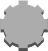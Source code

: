 <?xml version="1.0" encoding="UTF-8"?>
<dia:diagram xmlns:dia="http://www.lysator.liu.se/~alla/dia/">
  <dia:layer name="Fondo" visible="true" active="true">
    <dia:group>
      <dia:group>
        <dia:object type="Standard - Beziergon" version="0" id="O0">
          <dia:attribute name="obj_pos">
            <dia:point val="3.654,2.733"/>
          </dia:attribute>
          <dia:attribute name="obj_bb">
            <dia:rectangle val="1.344,1.541;3.656,3.668"/>
          </dia:attribute>
          <dia:attribute name="bez_points">
            <dia:point val="3.654,2.733"/>
            <dia:point val="3.654,2.115"/>
            <dia:point val="3.654,2.733"/>
            <dia:point val="3.654,2.115"/>
            <dia:point val="3.473,2.261"/>
            <dia:point val="3.654,2.115"/>
            <dia:point val="3.473,2.261"/>
            <dia:point val="3.448,2.167"/>
            <dia:point val="3.395,2.038"/>
            <dia:point val="3.32,1.927"/>
            <dia:point val="3.446,1.822"/>
            <dia:point val="3.32,1.927"/>
            <dia:point val="3.446,1.822"/>
            <dia:point val="3.446,1.676"/>
            <dia:point val="3.446,1.822"/>
            <dia:point val="3.446,1.676"/>
            <dia:point val="3.039,1.689"/>
            <dia:point val="3.446,1.676"/>
            <dia:point val="3.039,1.689"/>
            <dia:point val="2.927,1.614"/>
            <dia:point val="2.816,1.566"/>
            <dia:point val="2.655,1.541"/>
            <dia:point val="2.246,1.546"/>
            <dia:point val="2.655,1.541"/>
            <dia:point val="2.246,1.546"/>
            <dia:point val="2.151,1.572"/>
            <dia:point val="2.019,1.622"/>
            <dia:point val="1.916,1.689"/>
            <dia:point val="1.531,1.696"/>
            <dia:point val="1.916,1.689"/>
            <dia:point val="1.531,1.696"/>
            <dia:point val="1.531,1.842"/>
            <dia:point val="1.531,1.696"/>
            <dia:point val="1.531,1.842"/>
            <dia:point val="1.651,1.919"/>
            <dia:point val="1.531,1.842"/>
            <dia:point val="1.651,1.919"/>
            <dia:point val="1.573,2.032"/>
            <dia:point val="1.519,2.167"/>
            <dia:point val="1.493,2.261"/>
            <dia:point val="1.344,2.115"/>
            <dia:point val="1.493,2.261"/>
            <dia:point val="1.344,2.115"/>
            <dia:point val="1.344,2.733"/>
            <dia:point val="1.344,2.115"/>
            <dia:point val="1.344,2.733"/>
            <dia:point val="1.498,2.733"/>
            <dia:point val="1.344,2.733"/>
            <dia:point val="1.498,2.733"/>
            <dia:point val="1.524,2.856"/>
            <dia:point val="1.576,2.979"/>
            <dia:point val="1.647,3.084"/>
            <dia:point val="1.52,3.064"/>
            <dia:point val="1.647,3.084"/>
            <dia:point val="1.52,3.064"/>
            <dia:point val="1.52,3.21"/>
            <dia:point val="1.52,3.064"/>
            <dia:point val="1.52,3.21"/>
            <dia:point val="1.796,3.483"/>
            <dia:point val="1.52,3.21"/>
            <dia:point val="1.796,3.483"/>
            <dia:point val="1.907,3.357"/>
            <dia:point val="1.796,3.483"/>
            <dia:point val="1.907,3.357"/>
            <dia:point val="2.013,3.427"/>
            <dia:point val="2.151,3.478"/>
            <dia:point val="2.246,3.505"/>
            <dia:point val="2.246,3.668"/>
            <dia:point val="2.246,3.505"/>
            <dia:point val="2.246,3.668"/>
            <dia:point val="2.655,3.668"/>
            <dia:point val="2.246,3.668"/>
            <dia:point val="2.655,3.668"/>
            <dia:point val="2.655,3.51"/>
            <dia:point val="2.655,3.668"/>
            <dia:point val="2.655,3.51"/>
            <dia:point val="2.816,3.484"/>
            <dia:point val="2.933,3.429"/>
            <dia:point val="3.047,3.351"/>
            <dia:point val="3.182,3.482"/>
            <dia:point val="3.047,3.351"/>
            <dia:point val="3.182,3.482"/>
            <dia:point val="3.459,3.209"/>
            <dia:point val="3.182,3.482"/>
            <dia:point val="3.459,3.209"/>
            <dia:point val="3.459,3.063"/>
            <dia:point val="3.459,3.209"/>
            <dia:point val="3.459,3.063"/>
            <dia:point val="3.324,3.076"/>
            <dia:point val="3.459,3.063"/>
            <dia:point val="3.324,3.076"/>
            <dia:point val="3.393,2.973"/>
            <dia:point val="3.443,2.79"/>
            <dia:point val="3.469,2.733"/>
            <dia:point val="3.656,2.732"/>
            <dia:point val="3.469,2.733"/>
            <dia:point val="3.656,2.732"/>
            <dia:point val="3.654,2.733"/>
            <dia:point val="3.656,2.732"/>
          </dia:attribute>
          <dia:attribute name="corner_types">
            <dia:enum val="-1030576392"/>
            <dia:enum val="0"/>
            <dia:enum val="0"/>
            <dia:enum val="0"/>
            <dia:enum val="0"/>
            <dia:enum val="0"/>
            <dia:enum val="0"/>
            <dia:enum val="0"/>
            <dia:enum val="0"/>
            <dia:enum val="0"/>
            <dia:enum val="0"/>
            <dia:enum val="0"/>
            <dia:enum val="0"/>
            <dia:enum val="0"/>
            <dia:enum val="0"/>
            <dia:enum val="0"/>
            <dia:enum val="0"/>
            <dia:enum val="0"/>
            <dia:enum val="0"/>
            <dia:enum val="0"/>
            <dia:enum val="0"/>
            <dia:enum val="0"/>
            <dia:enum val="0"/>
            <dia:enum val="0"/>
            <dia:enum val="0"/>
            <dia:enum val="0"/>
            <dia:enum val="0"/>
            <dia:enum val="0"/>
            <dia:enum val="0"/>
            <dia:enum val="0"/>
            <dia:enum val="0"/>
            <dia:enum val="0"/>
            <dia:enum val="0"/>
            <dia:enum val="0"/>
          </dia:attribute>
          <dia:attribute name="line_color">
            <dia:color val="#4f4f4f"/>
          </dia:attribute>
          <dia:attribute name="line_width">
            <dia:real val="0"/>
          </dia:attribute>
          <dia:attribute name="inner_color">
            <dia:color val="#4f4f4f"/>
          </dia:attribute>
          <dia:attribute name="show_background">
            <dia:boolean val="true"/>
          </dia:attribute>
        </dia:object>
        <dia:object type="Standard - BezierLine" version="0" id="O1">
          <dia:attribute name="obj_pos">
            <dia:point val="2.478,3.216"/>
          </dia:attribute>
          <dia:attribute name="obj_bb">
            <dia:rectangle val="1.782,1.827;3.198,3.216"/>
          </dia:attribute>
          <dia:attribute name="bez_points">
            <dia:point val="2.478,3.216"/>
            <dia:point val="2.104,3.213"/>
            <dia:point val="1.791,2.904"/>
            <dia:point val="1.782,2.536"/>
            <dia:point val="1.773,2.144"/>
            <dia:point val="2.116,1.828"/>
            <dia:point val="2.483,1.827"/>
            <dia:point val="2.878,1.826"/>
            <dia:point val="3.202,2.145"/>
            <dia:point val="3.198,2.537"/>
            <dia:point val="3.193,2.915"/>
            <dia:point val="2.874,3.219"/>
            <dia:point val="2.478,3.216"/>
          </dia:attribute>
          <dia:attribute name="corner_types">
            <dia:enum val="0"/>
            <dia:enum val="0"/>
            <dia:enum val="0"/>
            <dia:enum val="0"/>
            <dia:enum val="0"/>
          </dia:attribute>
          <dia:attribute name="line_color">
            <dia:color val="#4f4f4f"/>
          </dia:attribute>
          <dia:attribute name="line_width">
            <dia:real val="0"/>
          </dia:attribute>
        </dia:object>
        <dia:object type="Standard - Beziergon" version="0" id="O2">
          <dia:attribute name="obj_pos">
            <dia:point val="3.654,2.587"/>
          </dia:attribute>
          <dia:attribute name="obj_bb">
            <dia:rectangle val="1.344,1.191;3.656,3.522"/>
          </dia:attribute>
          <dia:attribute name="bez_points">
            <dia:point val="3.654,2.587"/>
            <dia:point val="3.654,2.115"/>
            <dia:point val="3.654,2.587"/>
            <dia:point val="3.654,2.115"/>
            <dia:point val="3.473,2.115"/>
            <dia:point val="3.654,2.115"/>
            <dia:point val="3.473,2.115"/>
            <dia:point val="3.448,2.021"/>
            <dia:point val="3.395,1.893"/>
            <dia:point val="3.32,1.781"/>
            <dia:point val="3.446,1.676"/>
            <dia:point val="3.32,1.781"/>
            <dia:point val="3.446,1.676"/>
            <dia:point val="3.171,1.412"/>
            <dia:point val="3.446,1.676"/>
            <dia:point val="3.171,1.412"/>
            <dia:point val="3.039,1.543"/>
            <dia:point val="3.171,1.412"/>
            <dia:point val="3.039,1.543"/>
            <dia:point val="2.926,1.468"/>
            <dia:point val="2.816,1.421"/>
            <dia:point val="2.654,1.396"/>
            <dia:point val="2.654,1.191"/>
            <dia:point val="2.654,1.396"/>
            <dia:point val="2.654,1.191"/>
            <dia:point val="2.246,1.191"/>
            <dia:point val="2.654,1.191"/>
            <dia:point val="2.246,1.191"/>
            <dia:point val="2.246,1.4"/>
            <dia:point val="2.246,1.191"/>
            <dia:point val="2.246,1.4"/>
            <dia:point val="2.151,1.426"/>
            <dia:point val="2.019,1.476"/>
            <dia:point val="1.916,1.543"/>
            <dia:point val="1.802,1.423"/>
            <dia:point val="1.916,1.543"/>
            <dia:point val="1.802,1.423"/>
            <dia:point val="1.53,1.696"/>
            <dia:point val="1.802,1.423"/>
            <dia:point val="1.53,1.696"/>
            <dia:point val="1.651,1.773"/>
            <dia:point val="1.53,1.696"/>
            <dia:point val="1.651,1.773"/>
            <dia:point val="1.573,1.886"/>
            <dia:point val="1.519,2.021"/>
            <dia:point val="1.493,2.115"/>
            <dia:point val="1.344,2.115"/>
            <dia:point val="1.493,2.115"/>
            <dia:point val="1.344,2.115"/>
            <dia:point val="1.344,2.587"/>
            <dia:point val="1.344,2.115"/>
            <dia:point val="1.344,2.587"/>
            <dia:point val="1.498,2.587"/>
            <dia:point val="1.344,2.587"/>
            <dia:point val="1.498,2.587"/>
            <dia:point val="1.524,2.71"/>
            <dia:point val="1.576,2.833"/>
            <dia:point val="1.647,2.938"/>
            <dia:point val="1.52,3.064"/>
            <dia:point val="1.647,2.938"/>
            <dia:point val="1.52,3.064"/>
            <dia:point val="1.795,3.337"/>
            <dia:point val="1.52,3.064"/>
            <dia:point val="1.795,3.337"/>
            <dia:point val="1.907,3.211"/>
            <dia:point val="1.795,3.337"/>
            <dia:point val="1.907,3.211"/>
            <dia:point val="2.013,3.281"/>
            <dia:point val="2.151,3.332"/>
            <dia:point val="2.246,3.359"/>
            <dia:point val="2.246,3.522"/>
            <dia:point val="2.246,3.359"/>
            <dia:point val="2.246,3.522"/>
            <dia:point val="2.654,3.522"/>
            <dia:point val="2.246,3.522"/>
            <dia:point val="2.654,3.522"/>
            <dia:point val="2.654,3.364"/>
            <dia:point val="2.654,3.522"/>
            <dia:point val="2.654,3.364"/>
            <dia:point val="2.816,3.338"/>
            <dia:point val="2.933,3.283"/>
            <dia:point val="3.047,3.205"/>
            <dia:point val="3.182,3.337"/>
            <dia:point val="3.047,3.205"/>
            <dia:point val="3.182,3.337"/>
            <dia:point val="3.459,3.063"/>
            <dia:point val="3.182,3.337"/>
            <dia:point val="3.459,3.063"/>
            <dia:point val="3.324,2.93"/>
            <dia:point val="3.459,3.063"/>
            <dia:point val="3.324,2.93"/>
            <dia:point val="3.393,2.827"/>
            <dia:point val="3.443,2.644"/>
            <dia:point val="3.469,2.587"/>
            <dia:point val="3.656,2.586"/>
            <dia:point val="3.469,2.587"/>
            <dia:point val="3.656,2.586"/>
            <dia:point val="3.654,2.587"/>
            <dia:point val="3.656,2.586"/>
          </dia:attribute>
          <dia:attribute name="corner_types">
            <dia:enum val="-1030576376"/>
            <dia:enum val="0"/>
            <dia:enum val="0"/>
            <dia:enum val="0"/>
            <dia:enum val="0"/>
            <dia:enum val="0"/>
            <dia:enum val="0"/>
            <dia:enum val="0"/>
            <dia:enum val="0"/>
            <dia:enum val="0"/>
            <dia:enum val="0"/>
            <dia:enum val="0"/>
            <dia:enum val="0"/>
            <dia:enum val="0"/>
            <dia:enum val="0"/>
            <dia:enum val="0"/>
            <dia:enum val="0"/>
            <dia:enum val="0"/>
            <dia:enum val="0"/>
            <dia:enum val="0"/>
            <dia:enum val="0"/>
            <dia:enum val="0"/>
            <dia:enum val="0"/>
            <dia:enum val="0"/>
            <dia:enum val="0"/>
            <dia:enum val="0"/>
            <dia:enum val="0"/>
            <dia:enum val="0"/>
            <dia:enum val="0"/>
            <dia:enum val="0"/>
            <dia:enum val="0"/>
            <dia:enum val="0"/>
            <dia:enum val="0"/>
            <dia:enum val="0"/>
          </dia:attribute>
          <dia:attribute name="line_color">
            <dia:color val="#acacac"/>
          </dia:attribute>
          <dia:attribute name="line_width">
            <dia:real val="0"/>
          </dia:attribute>
          <dia:attribute name="inner_color">
            <dia:color val="#acacac"/>
          </dia:attribute>
          <dia:attribute name="show_background">
            <dia:boolean val="true"/>
          </dia:attribute>
        </dia:object>
        <dia:object type="Standard - BezierLine" version="0" id="O3">
          <dia:attribute name="obj_pos">
            <dia:point val="2.478,3.07"/>
          </dia:attribute>
          <dia:attribute name="obj_bb">
            <dia:rectangle val="1.782,1.682;3.198,3.07"/>
          </dia:attribute>
          <dia:attribute name="bez_points">
            <dia:point val="2.478,3.07"/>
            <dia:point val="2.104,3.067"/>
            <dia:point val="1.791,2.758"/>
            <dia:point val="1.782,2.39"/>
            <dia:point val="1.773,1.998"/>
            <dia:point val="2.116,1.682"/>
            <dia:point val="2.483,1.682"/>
            <dia:point val="2.878,1.681"/>
            <dia:point val="3.202,1.999"/>
            <dia:point val="3.198,2.391"/>
            <dia:point val="3.193,2.77"/>
            <dia:point val="2.874,3.073"/>
            <dia:point val="2.478,3.07"/>
          </dia:attribute>
          <dia:attribute name="corner_types">
            <dia:enum val="0"/>
            <dia:enum val="0"/>
            <dia:enum val="0"/>
            <dia:enum val="0"/>
            <dia:enum val="0"/>
          </dia:attribute>
          <dia:attribute name="line_color">
            <dia:color val="#acacac"/>
          </dia:attribute>
          <dia:attribute name="line_width">
            <dia:real val="0"/>
          </dia:attribute>
        </dia:object>
      </dia:group>
    </dia:group>
  </dia:layer>
</dia:diagram>
